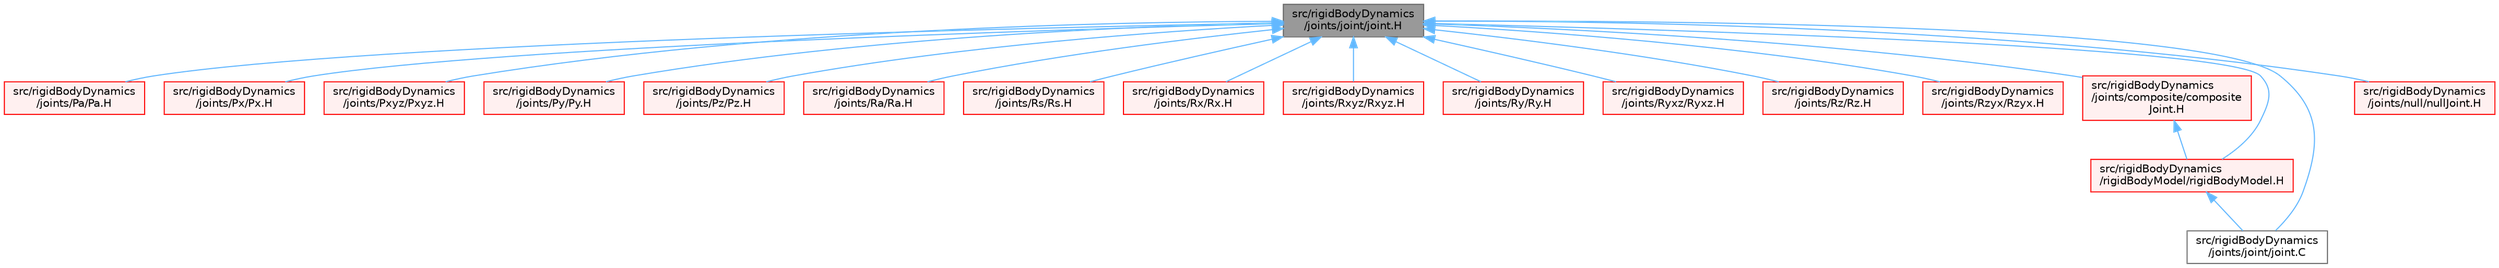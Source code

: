 digraph "src/rigidBodyDynamics/joints/joint/joint.H"
{
 // LATEX_PDF_SIZE
  bgcolor="transparent";
  edge [fontname=Helvetica,fontsize=10,labelfontname=Helvetica,labelfontsize=10];
  node [fontname=Helvetica,fontsize=10,shape=box,height=0.2,width=0.4];
  Node1 [id="Node000001",label="src/rigidBodyDynamics\l/joints/joint/joint.H",height=0.2,width=0.4,color="gray40", fillcolor="grey60", style="filled", fontcolor="black",tooltip=" "];
  Node1 -> Node2 [id="edge1_Node000001_Node000002",dir="back",color="steelblue1",style="solid",tooltip=" "];
  Node2 [id="Node000002",label="src/rigidBodyDynamics\l/joints/Pa/Pa.H",height=0.2,width=0.4,color="red", fillcolor="#FFF0F0", style="filled",URL="$Pa_8H.html",tooltip=" "];
  Node1 -> Node5 [id="edge2_Node000001_Node000005",dir="back",color="steelblue1",style="solid",tooltip=" "];
  Node5 [id="Node000005",label="src/rigidBodyDynamics\l/joints/Px/Px.H",height=0.2,width=0.4,color="red", fillcolor="#FFF0F0", style="filled",URL="$Px_8H.html",tooltip=" "];
  Node1 -> Node7 [id="edge3_Node000001_Node000007",dir="back",color="steelblue1",style="solid",tooltip=" "];
  Node7 [id="Node000007",label="src/rigidBodyDynamics\l/joints/Pxyz/Pxyz.H",height=0.2,width=0.4,color="red", fillcolor="#FFF0F0", style="filled",URL="$Pxyz_8H.html",tooltip=" "];
  Node1 -> Node10 [id="edge4_Node000001_Node000010",dir="back",color="steelblue1",style="solid",tooltip=" "];
  Node10 [id="Node000010",label="src/rigidBodyDynamics\l/joints/Py/Py.H",height=0.2,width=0.4,color="red", fillcolor="#FFF0F0", style="filled",URL="$Py_8H.html",tooltip=" "];
  Node1 -> Node12 [id="edge5_Node000001_Node000012",dir="back",color="steelblue1",style="solid",tooltip=" "];
  Node12 [id="Node000012",label="src/rigidBodyDynamics\l/joints/Pz/Pz.H",height=0.2,width=0.4,color="red", fillcolor="#FFF0F0", style="filled",URL="$Pz_8H.html",tooltip=" "];
  Node1 -> Node14 [id="edge6_Node000001_Node000014",dir="back",color="steelblue1",style="solid",tooltip=" "];
  Node14 [id="Node000014",label="src/rigidBodyDynamics\l/joints/Ra/Ra.H",height=0.2,width=0.4,color="red", fillcolor="#FFF0F0", style="filled",URL="$Ra_8H.html",tooltip=" "];
  Node1 -> Node16 [id="edge7_Node000001_Node000016",dir="back",color="steelblue1",style="solid",tooltip=" "];
  Node16 [id="Node000016",label="src/rigidBodyDynamics\l/joints/Rs/Rs.H",height=0.2,width=0.4,color="red", fillcolor="#FFF0F0", style="filled",URL="$Rs_8H.html",tooltip=" "];
  Node1 -> Node18 [id="edge8_Node000001_Node000018",dir="back",color="steelblue1",style="solid",tooltip=" "];
  Node18 [id="Node000018",label="src/rigidBodyDynamics\l/joints/Rx/Rx.H",height=0.2,width=0.4,color="red", fillcolor="#FFF0F0", style="filled",URL="$Rx_8H.html",tooltip=" "];
  Node1 -> Node20 [id="edge9_Node000001_Node000020",dir="back",color="steelblue1",style="solid",tooltip=" "];
  Node20 [id="Node000020",label="src/rigidBodyDynamics\l/joints/Rxyz/Rxyz.H",height=0.2,width=0.4,color="red", fillcolor="#FFF0F0", style="filled",URL="$Rxyz_8H.html",tooltip=" "];
  Node1 -> Node22 [id="edge10_Node000001_Node000022",dir="back",color="steelblue1",style="solid",tooltip=" "];
  Node22 [id="Node000022",label="src/rigidBodyDynamics\l/joints/Ry/Ry.H",height=0.2,width=0.4,color="red", fillcolor="#FFF0F0", style="filled",URL="$Ry_8H.html",tooltip=" "];
  Node1 -> Node24 [id="edge11_Node000001_Node000024",dir="back",color="steelblue1",style="solid",tooltip=" "];
  Node24 [id="Node000024",label="src/rigidBodyDynamics\l/joints/Ryxz/Ryxz.H",height=0.2,width=0.4,color="red", fillcolor="#FFF0F0", style="filled",URL="$Ryxz_8H.html",tooltip=" "];
  Node1 -> Node26 [id="edge12_Node000001_Node000026",dir="back",color="steelblue1",style="solid",tooltip=" "];
  Node26 [id="Node000026",label="src/rigidBodyDynamics\l/joints/Rz/Rz.H",height=0.2,width=0.4,color="red", fillcolor="#FFF0F0", style="filled",URL="$Rz_8H.html",tooltip=" "];
  Node1 -> Node28 [id="edge13_Node000001_Node000028",dir="back",color="steelblue1",style="solid",tooltip=" "];
  Node28 [id="Node000028",label="src/rigidBodyDynamics\l/joints/Rzyx/Rzyx.H",height=0.2,width=0.4,color="red", fillcolor="#FFF0F0", style="filled",URL="$Rzyx_8H.html",tooltip=" "];
  Node1 -> Node30 [id="edge14_Node000001_Node000030",dir="back",color="steelblue1",style="solid",tooltip=" "];
  Node30 [id="Node000030",label="src/rigidBodyDynamics\l/joints/composite/composite\lJoint.H",height=0.2,width=0.4,color="red", fillcolor="#FFF0F0", style="filled",URL="$compositeJoint_8H.html",tooltip=" "];
  Node30 -> Node33 [id="edge15_Node000030_Node000033",dir="back",color="steelblue1",style="solid",tooltip=" "];
  Node33 [id="Node000033",label="src/rigidBodyDynamics\l/rigidBodyModel/rigidBodyModel.H",height=0.2,width=0.4,color="red", fillcolor="#FFF0F0", style="filled",URL="$rigidBodyModel_8H.html",tooltip=" "];
  Node33 -> Node34 [id="edge16_Node000033_Node000034",dir="back",color="steelblue1",style="solid",tooltip=" "];
  Node34 [id="Node000034",label="src/rigidBodyDynamics\l/joints/joint/joint.C",height=0.2,width=0.4,color="grey40", fillcolor="white", style="filled",URL="$joint_8C.html",tooltip=" "];
  Node1 -> Node34 [id="edge17_Node000001_Node000034",dir="back",color="steelblue1",style="solid",tooltip=" "];
  Node1 -> Node75 [id="edge18_Node000001_Node000075",dir="back",color="steelblue1",style="solid",tooltip=" "];
  Node75 [id="Node000075",label="src/rigidBodyDynamics\l/joints/null/nullJoint.H",height=0.2,width=0.4,color="red", fillcolor="#FFF0F0", style="filled",URL="$nullJoint_8H.html",tooltip=" "];
  Node1 -> Node33 [id="edge19_Node000001_Node000033",dir="back",color="steelblue1",style="solid",tooltip=" "];
}

